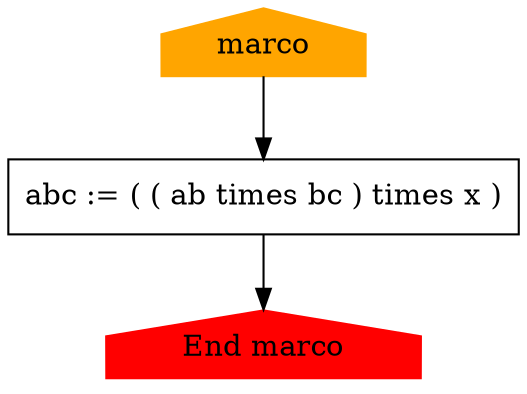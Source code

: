 digraph marcoCFG140214962845968 {
	140214962845968 [label=marco color=orange shape=house style=filled]
	0 [label="End marco" color=red shape=house style=filled]
	140214962845968 -> 140214962879312
	140214962879312 [label="{abc := ( ( ab times bc ) times x )}" shape=record]
	140214962879312 -> 0
}
